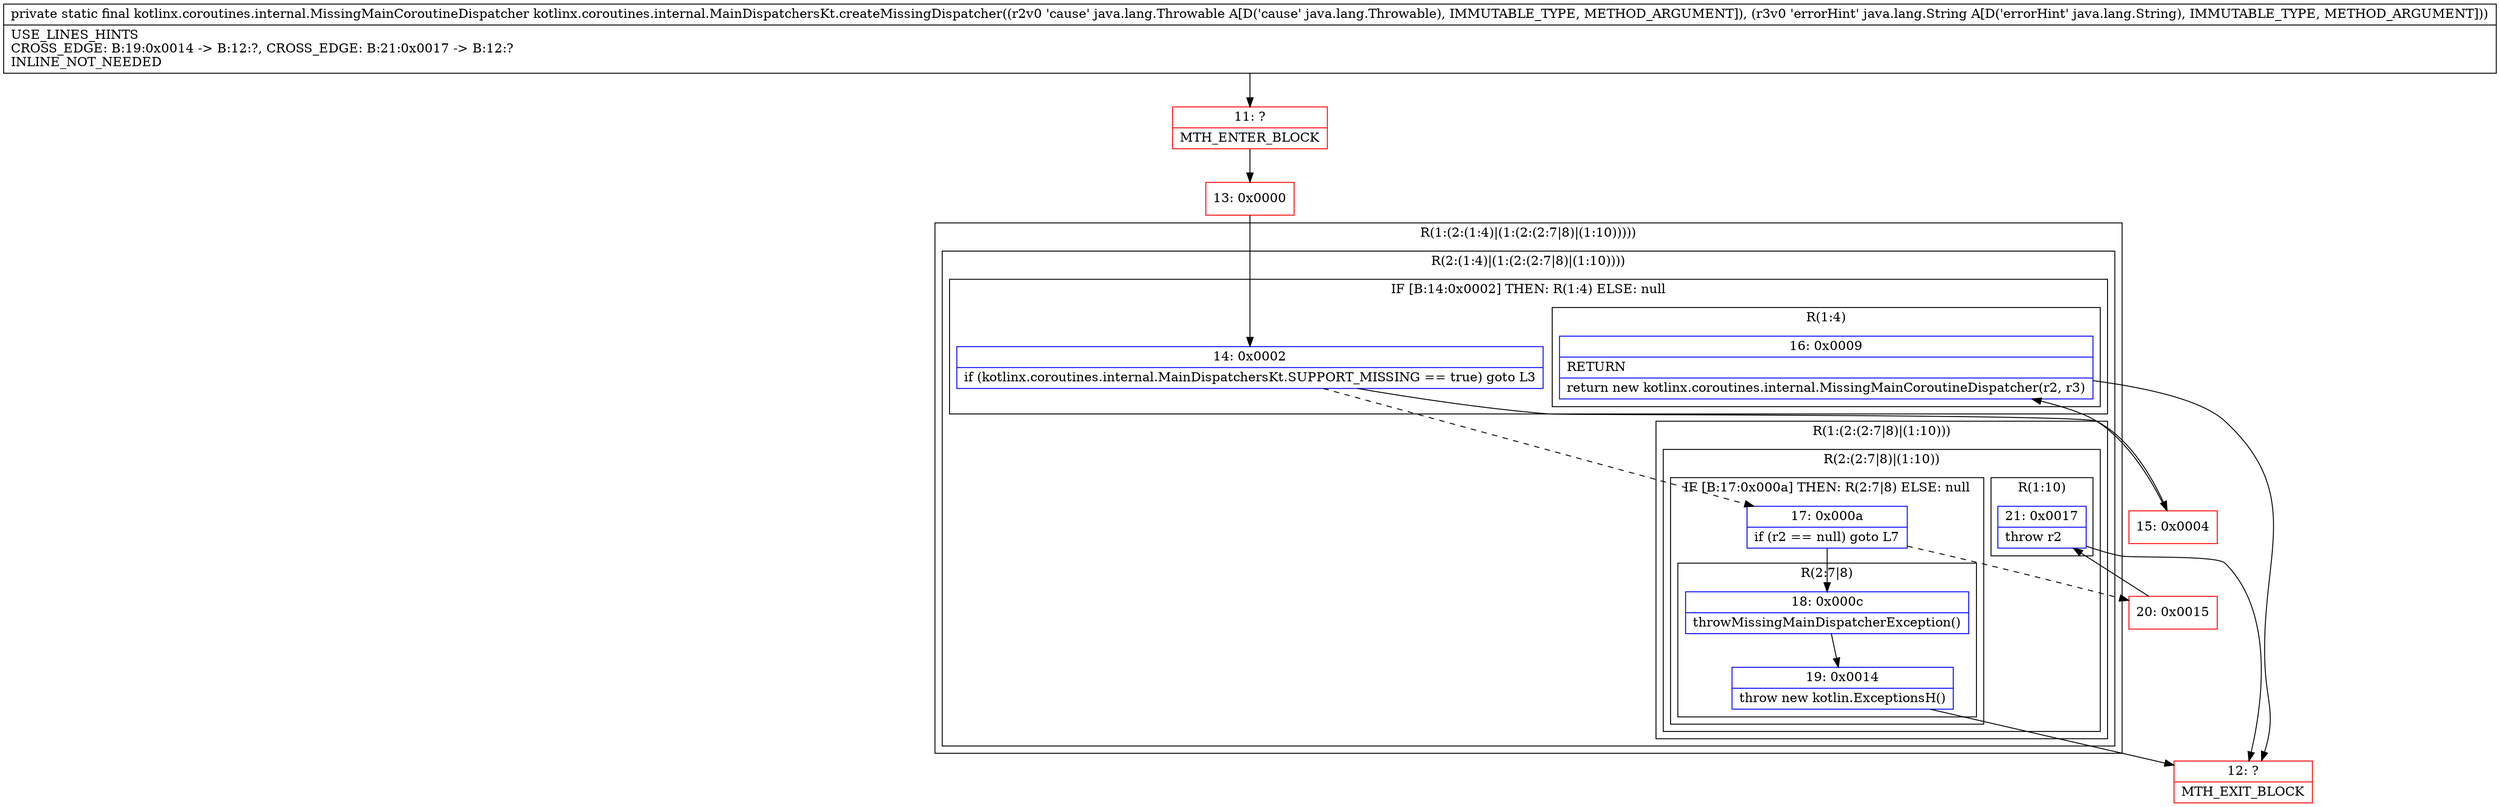 digraph "CFG forkotlinx.coroutines.internal.MainDispatchersKt.createMissingDispatcher(Ljava\/lang\/Throwable;Ljava\/lang\/String;)Lkotlinx\/coroutines\/internal\/MissingMainCoroutineDispatcher;" {
subgraph cluster_Region_2113942961 {
label = "R(1:(2:(1:4)|(1:(2:(2:7|8)|(1:10)))))";
node [shape=record,color=blue];
subgraph cluster_Region_688044091 {
label = "R(2:(1:4)|(1:(2:(2:7|8)|(1:10))))";
node [shape=record,color=blue];
subgraph cluster_IfRegion_372069820 {
label = "IF [B:14:0x0002] THEN: R(1:4) ELSE: null";
node [shape=record,color=blue];
Node_14 [shape=record,label="{14\:\ 0x0002|if (kotlinx.coroutines.internal.MainDispatchersKt.SUPPORT_MISSING == true) goto L3\l}"];
subgraph cluster_Region_824258592 {
label = "R(1:4)";
node [shape=record,color=blue];
Node_16 [shape=record,label="{16\:\ 0x0009|RETURN\l|return new kotlinx.coroutines.internal.MissingMainCoroutineDispatcher(r2, r3)\l}"];
}
}
subgraph cluster_Region_1316169224 {
label = "R(1:(2:(2:7|8)|(1:10)))";
node [shape=record,color=blue];
subgraph cluster_Region_1913429149 {
label = "R(2:(2:7|8)|(1:10))";
node [shape=record,color=blue];
subgraph cluster_IfRegion_250652629 {
label = "IF [B:17:0x000a] THEN: R(2:7|8) ELSE: null";
node [shape=record,color=blue];
Node_17 [shape=record,label="{17\:\ 0x000a|if (r2 == null) goto L7\l}"];
subgraph cluster_Region_912799259 {
label = "R(2:7|8)";
node [shape=record,color=blue];
Node_18 [shape=record,label="{18\:\ 0x000c|throwMissingMainDispatcherException()\l}"];
Node_19 [shape=record,label="{19\:\ 0x0014|throw new kotlin.ExceptionsH()\l}"];
}
}
subgraph cluster_Region_1635521976 {
label = "R(1:10)";
node [shape=record,color=blue];
Node_21 [shape=record,label="{21\:\ 0x0017|throw r2\l}"];
}
}
}
}
}
Node_11 [shape=record,color=red,label="{11\:\ ?|MTH_ENTER_BLOCK\l}"];
Node_13 [shape=record,color=red,label="{13\:\ 0x0000}"];
Node_15 [shape=record,color=red,label="{15\:\ 0x0004}"];
Node_12 [shape=record,color=red,label="{12\:\ ?|MTH_EXIT_BLOCK\l}"];
Node_20 [shape=record,color=red,label="{20\:\ 0x0015}"];
MethodNode[shape=record,label="{private static final kotlinx.coroutines.internal.MissingMainCoroutineDispatcher kotlinx.coroutines.internal.MainDispatchersKt.createMissingDispatcher((r2v0 'cause' java.lang.Throwable A[D('cause' java.lang.Throwable), IMMUTABLE_TYPE, METHOD_ARGUMENT]), (r3v0 'errorHint' java.lang.String A[D('errorHint' java.lang.String), IMMUTABLE_TYPE, METHOD_ARGUMENT]))  | USE_LINES_HINTS\lCROSS_EDGE: B:19:0x0014 \-\> B:12:?, CROSS_EDGE: B:21:0x0017 \-\> B:12:?\lINLINE_NOT_NEEDED\l}"];
MethodNode -> Node_11;Node_14 -> Node_15;
Node_14 -> Node_17[style=dashed];
Node_16 -> Node_12;
Node_17 -> Node_18;
Node_17 -> Node_20[style=dashed];
Node_18 -> Node_19;
Node_19 -> Node_12;
Node_21 -> Node_12;
Node_11 -> Node_13;
Node_13 -> Node_14;
Node_15 -> Node_16;
Node_20 -> Node_21;
}

